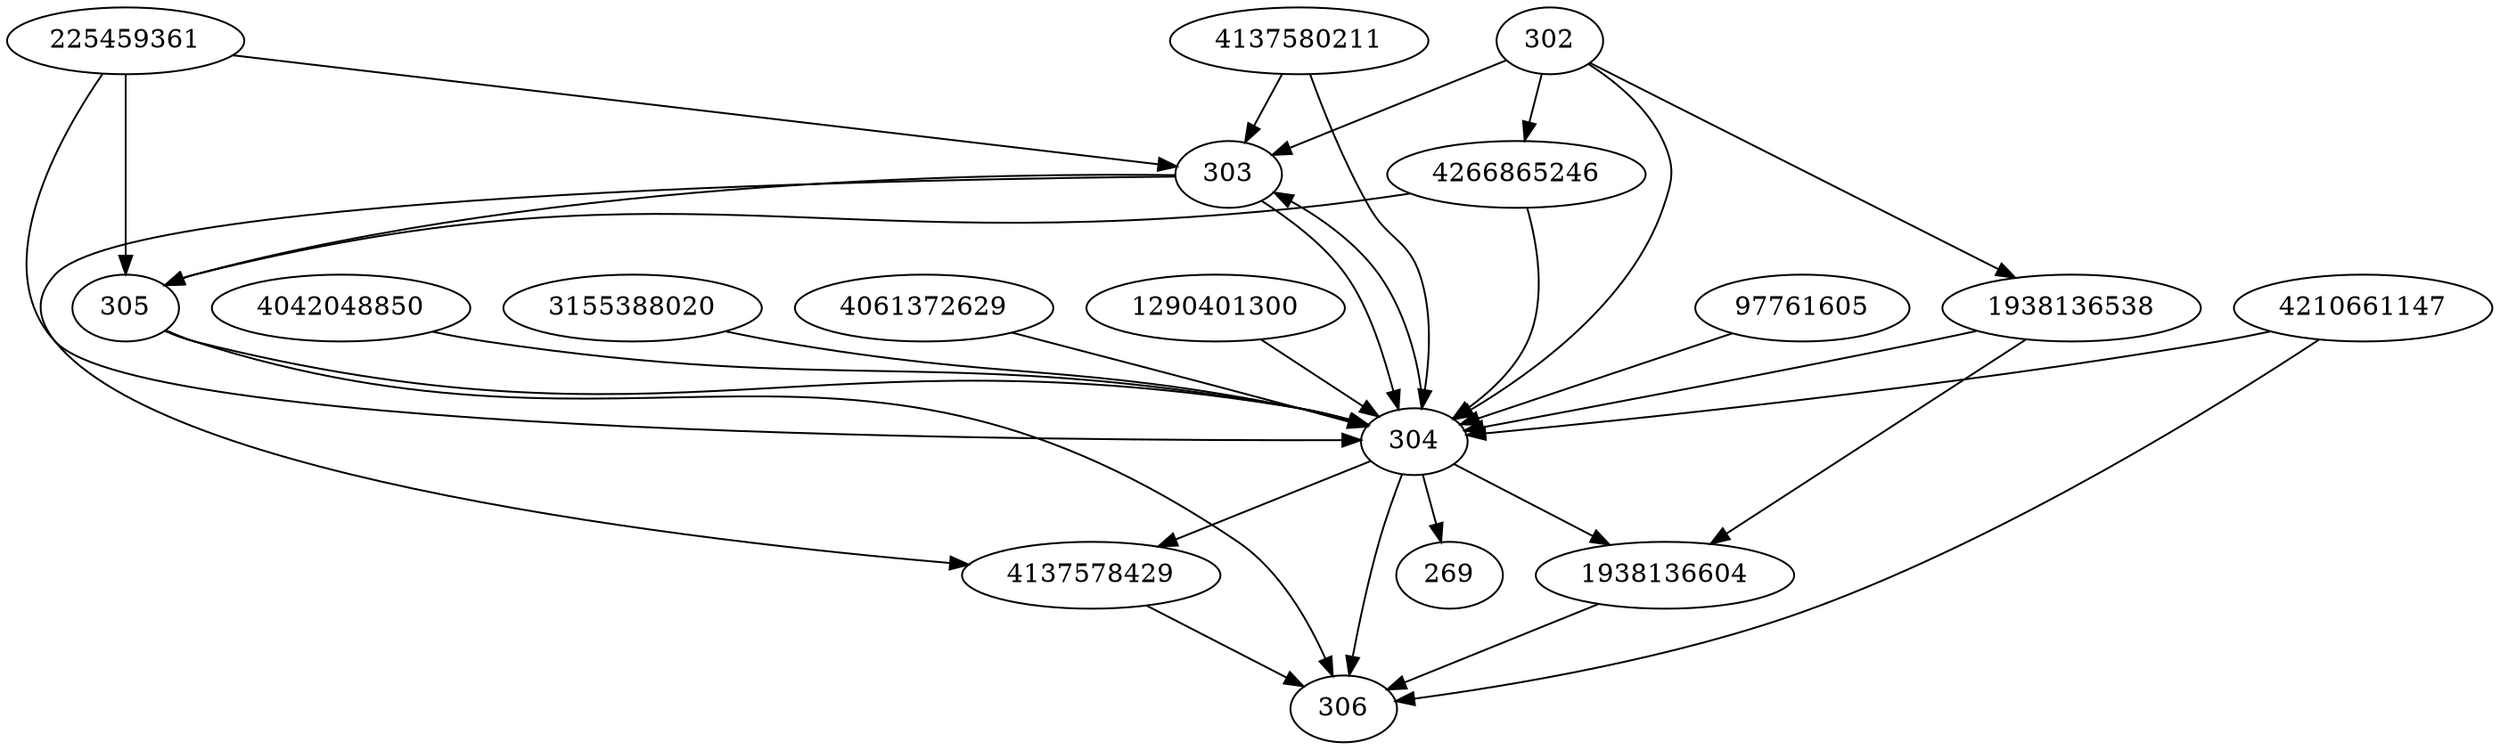 strict digraph  {
225459361;
97761605;
269;
302;
303;
304;
305;
4042048850;
4137580211;
3155388020;
4061372629;
1290401300;
306;
1938136538;
4210661147;
1938136604;
4137578429;
4266865246;
225459361 -> 303;
225459361 -> 304;
225459361 -> 305;
97761605 -> 304;
302 -> 304;
302 -> 303;
302 -> 1938136538;
302 -> 4266865246;
303 -> 305;
303 -> 4137578429;
303 -> 304;
304 -> 306;
304 -> 303;
304 -> 4137578429;
304 -> 1938136604;
304 -> 269;
305 -> 306;
305 -> 304;
4042048850 -> 304;
4137580211 -> 303;
4137580211 -> 304;
3155388020 -> 304;
4061372629 -> 304;
1290401300 -> 304;
1938136538 -> 1938136604;
1938136538 -> 304;
4210661147 -> 304;
4210661147 -> 306;
1938136604 -> 306;
4137578429 -> 306;
4266865246 -> 304;
4266865246 -> 305;
}
